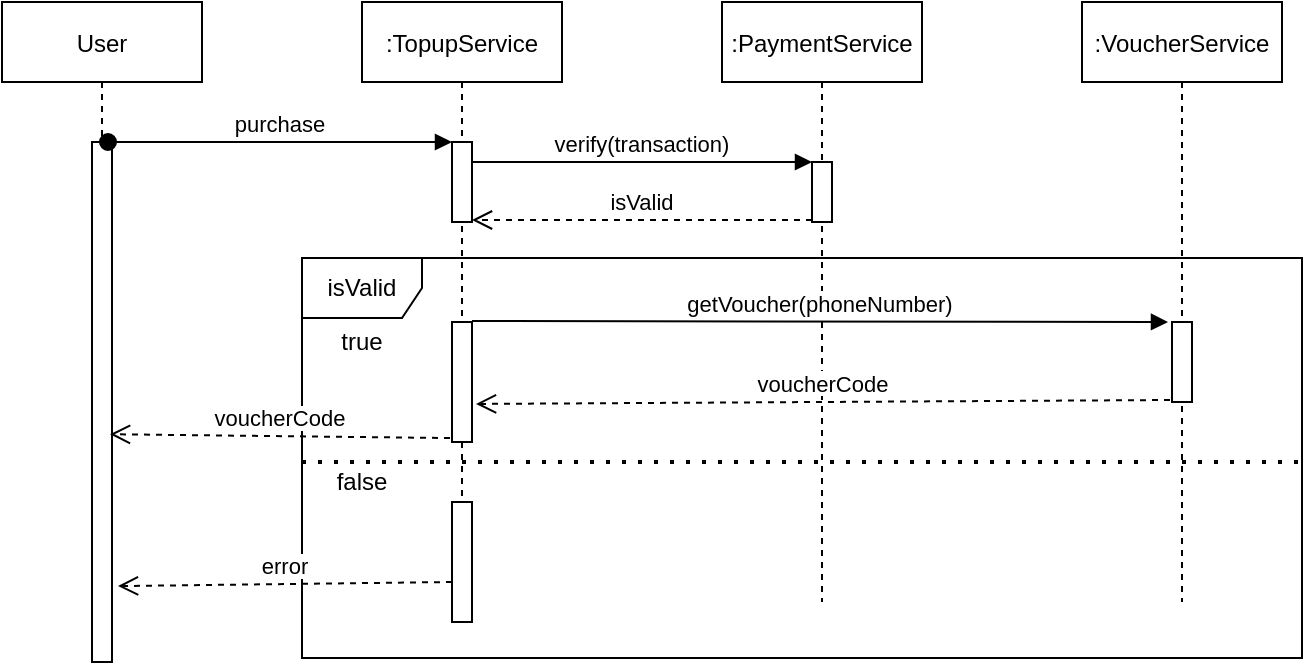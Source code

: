 <mxfile version="14.5.10" type="github">
  <diagram id="kgpKYQtTHZ0yAKxKKP6v" name="Page-1">
    <mxGraphModel dx="1776" dy="527" grid="1" gridSize="10" guides="1" tooltips="1" connect="1" arrows="1" fold="1" page="1" pageScale="1" pageWidth="850" pageHeight="1100" math="0" shadow="0">
      <root>
        <mxCell id="0" />
        <mxCell id="1" parent="0" />
        <mxCell id="3nuBFxr9cyL0pnOWT2aG-1" value=":TopupService" style="shape=umlLifeline;perimeter=lifelinePerimeter;container=1;collapsible=0;recursiveResize=0;rounded=0;shadow=0;strokeWidth=1;" parent="1" vertex="1">
          <mxGeometry x="120" y="80" width="100" height="300" as="geometry" />
        </mxCell>
        <mxCell id="3nuBFxr9cyL0pnOWT2aG-2" value="" style="points=[];perimeter=orthogonalPerimeter;rounded=0;shadow=0;strokeWidth=1;" parent="3nuBFxr9cyL0pnOWT2aG-1" vertex="1">
          <mxGeometry x="45" y="70" width="10" height="40" as="geometry" />
        </mxCell>
        <mxCell id="3nuBFxr9cyL0pnOWT2aG-5" value=":PaymentService" style="shape=umlLifeline;perimeter=lifelinePerimeter;container=1;collapsible=0;recursiveResize=0;rounded=0;shadow=0;strokeWidth=1;" parent="1" vertex="1">
          <mxGeometry x="300" y="80" width="100" height="300" as="geometry" />
        </mxCell>
        <mxCell id="3nuBFxr9cyL0pnOWT2aG-6" value="" style="points=[];perimeter=orthogonalPerimeter;rounded=0;shadow=0;strokeWidth=1;" parent="3nuBFxr9cyL0pnOWT2aG-5" vertex="1">
          <mxGeometry x="45" y="80" width="10" height="30" as="geometry" />
        </mxCell>
        <mxCell id="3nuBFxr9cyL0pnOWT2aG-7" value="isValid" style="verticalAlign=bottom;endArrow=open;dashed=1;endSize=8;exitX=0;exitY=0.95;shadow=0;strokeWidth=1;" parent="1" edge="1">
          <mxGeometry relative="1" as="geometry">
            <mxPoint x="175" y="189.0" as="targetPoint" />
            <mxPoint x="345" y="189.0" as="sourcePoint" />
          </mxGeometry>
        </mxCell>
        <mxCell id="3nuBFxr9cyL0pnOWT2aG-8" value="verify(transaction)" style="verticalAlign=bottom;endArrow=block;entryX=0;entryY=0;shadow=0;strokeWidth=1;" parent="1" source="3nuBFxr9cyL0pnOWT2aG-2" target="3nuBFxr9cyL0pnOWT2aG-6" edge="1">
          <mxGeometry relative="1" as="geometry">
            <mxPoint x="275" y="160" as="sourcePoint" />
          </mxGeometry>
        </mxCell>
        <mxCell id="Vm8Z-0npeJ-CPNUGcAEW-1" value=":VoucherService" style="shape=umlLifeline;perimeter=lifelinePerimeter;container=1;collapsible=0;recursiveResize=0;rounded=0;shadow=0;strokeWidth=1;" vertex="1" parent="1">
          <mxGeometry x="480" y="80" width="100" height="300" as="geometry" />
        </mxCell>
        <mxCell id="Vm8Z-0npeJ-CPNUGcAEW-4" value="isValid" style="shape=umlFrame;whiteSpace=wrap;html=1;" vertex="1" parent="1">
          <mxGeometry x="90" y="208" width="500" height="200" as="geometry" />
        </mxCell>
        <mxCell id="Vm8Z-0npeJ-CPNUGcAEW-6" value="true" style="text;html=1;strokeColor=none;fillColor=none;align=center;verticalAlign=middle;whiteSpace=wrap;rounded=0;" vertex="1" parent="1">
          <mxGeometry x="100" y="240" width="40" height="20" as="geometry" />
        </mxCell>
        <mxCell id="Vm8Z-0npeJ-CPNUGcAEW-7" value="" style="points=[];perimeter=orthogonalPerimeter;rounded=0;shadow=0;strokeWidth=1;" vertex="1" parent="1">
          <mxGeometry x="165" y="240" width="10" height="60" as="geometry" />
        </mxCell>
        <mxCell id="Vm8Z-0npeJ-CPNUGcAEW-8" value="getVoucher(phoneNumber)" style="verticalAlign=bottom;endArrow=block;shadow=0;strokeWidth=1;" edge="1" parent="1">
          <mxGeometry relative="1" as="geometry">
            <mxPoint x="175" y="239.5" as="sourcePoint" />
            <mxPoint x="523" y="240" as="targetPoint" />
          </mxGeometry>
        </mxCell>
        <mxCell id="Vm8Z-0npeJ-CPNUGcAEW-9" value="" style="points=[];perimeter=orthogonalPerimeter;rounded=0;shadow=0;strokeWidth=1;" vertex="1" parent="1">
          <mxGeometry x="525" y="240" width="10" height="40" as="geometry" />
        </mxCell>
        <mxCell id="Vm8Z-0npeJ-CPNUGcAEW-10" value="voucherCode" style="verticalAlign=bottom;endArrow=open;dashed=1;endSize=8;exitX=-0.1;exitY=0.975;shadow=0;strokeWidth=1;entryX=1.2;entryY=0.683;entryDx=0;entryDy=0;entryPerimeter=0;exitDx=0;exitDy=0;exitPerimeter=0;" edge="1" parent="1" source="Vm8Z-0npeJ-CPNUGcAEW-9" target="Vm8Z-0npeJ-CPNUGcAEW-7">
          <mxGeometry relative="1" as="geometry">
            <mxPoint x="355" y="270.0" as="targetPoint" />
            <mxPoint x="525" y="270.0" as="sourcePoint" />
          </mxGeometry>
        </mxCell>
        <mxCell id="Vm8Z-0npeJ-CPNUGcAEW-11" value="" style="endArrow=none;dashed=1;html=1;dashPattern=1 3;strokeWidth=2;exitX=0;exitY=0.51;exitDx=0;exitDy=0;exitPerimeter=0;entryX=0.998;entryY=0.51;entryDx=0;entryDy=0;entryPerimeter=0;" edge="1" parent="1" source="Vm8Z-0npeJ-CPNUGcAEW-4" target="Vm8Z-0npeJ-CPNUGcAEW-4">
          <mxGeometry width="50" height="50" relative="1" as="geometry">
            <mxPoint x="400" y="300" as="sourcePoint" />
            <mxPoint x="450" y="250" as="targetPoint" />
          </mxGeometry>
        </mxCell>
        <mxCell id="Vm8Z-0npeJ-CPNUGcAEW-12" value="false" style="text;html=1;strokeColor=none;fillColor=none;align=center;verticalAlign=middle;whiteSpace=wrap;rounded=0;" vertex="1" parent="1">
          <mxGeometry x="100" y="310" width="40" height="20" as="geometry" />
        </mxCell>
        <mxCell id="Vm8Z-0npeJ-CPNUGcAEW-13" value="User" style="shape=umlLifeline;perimeter=lifelinePerimeter;container=1;collapsible=0;recursiveResize=0;rounded=0;shadow=0;strokeWidth=1;" vertex="1" parent="1">
          <mxGeometry x="-60" y="80" width="100" height="330" as="geometry" />
        </mxCell>
        <mxCell id="Vm8Z-0npeJ-CPNUGcAEW-14" value="" style="points=[];perimeter=orthogonalPerimeter;rounded=0;shadow=0;strokeWidth=1;" vertex="1" parent="Vm8Z-0npeJ-CPNUGcAEW-13">
          <mxGeometry x="45" y="70" width="10" height="260" as="geometry" />
        </mxCell>
        <mxCell id="3nuBFxr9cyL0pnOWT2aG-3" value="purchase" style="verticalAlign=bottom;startArrow=oval;endArrow=block;startSize=8;shadow=0;strokeWidth=1;exitX=0.8;exitY=0;exitDx=0;exitDy=0;exitPerimeter=0;" parent="1" target="3nuBFxr9cyL0pnOWT2aG-2" edge="1" source="Vm8Z-0npeJ-CPNUGcAEW-14">
          <mxGeometry relative="1" as="geometry">
            <mxPoint x="105" y="150" as="sourcePoint" />
          </mxGeometry>
        </mxCell>
        <mxCell id="Vm8Z-0npeJ-CPNUGcAEW-16" value="voucherCode" style="verticalAlign=bottom;endArrow=open;dashed=1;endSize=8;shadow=0;strokeWidth=1;exitX=-0.1;exitY=0.967;exitDx=0;exitDy=0;exitPerimeter=0;entryX=0.9;entryY=0.562;entryDx=0;entryDy=0;entryPerimeter=0;" edge="1" parent="1" source="Vm8Z-0npeJ-CPNUGcAEW-7" target="Vm8Z-0npeJ-CPNUGcAEW-14">
          <mxGeometry relative="1" as="geometry">
            <mxPoint y="298" as="targetPoint" />
            <mxPoint x="291" y="340" as="sourcePoint" />
          </mxGeometry>
        </mxCell>
        <mxCell id="Vm8Z-0npeJ-CPNUGcAEW-17" value="error" style="verticalAlign=bottom;endArrow=open;dashed=1;endSize=8;shadow=0;strokeWidth=1;entryX=1.3;entryY=0.854;entryDx=0;entryDy=0;entryPerimeter=0;exitX=-0.1;exitY=0.967;exitDx=0;exitDy=0;exitPerimeter=0;" edge="1" parent="1" target="Vm8Z-0npeJ-CPNUGcAEW-14">
          <mxGeometry relative="1" as="geometry">
            <mxPoint x="-12" y="370.98" as="targetPoint" />
            <mxPoint x="165" y="370" as="sourcePoint" />
          </mxGeometry>
        </mxCell>
        <mxCell id="Vm8Z-0npeJ-CPNUGcAEW-18" value="" style="points=[];perimeter=orthogonalPerimeter;rounded=0;shadow=0;strokeWidth=1;" vertex="1" parent="1">
          <mxGeometry x="165" y="330" width="10" height="60" as="geometry" />
        </mxCell>
      </root>
    </mxGraphModel>
  </diagram>
</mxfile>
